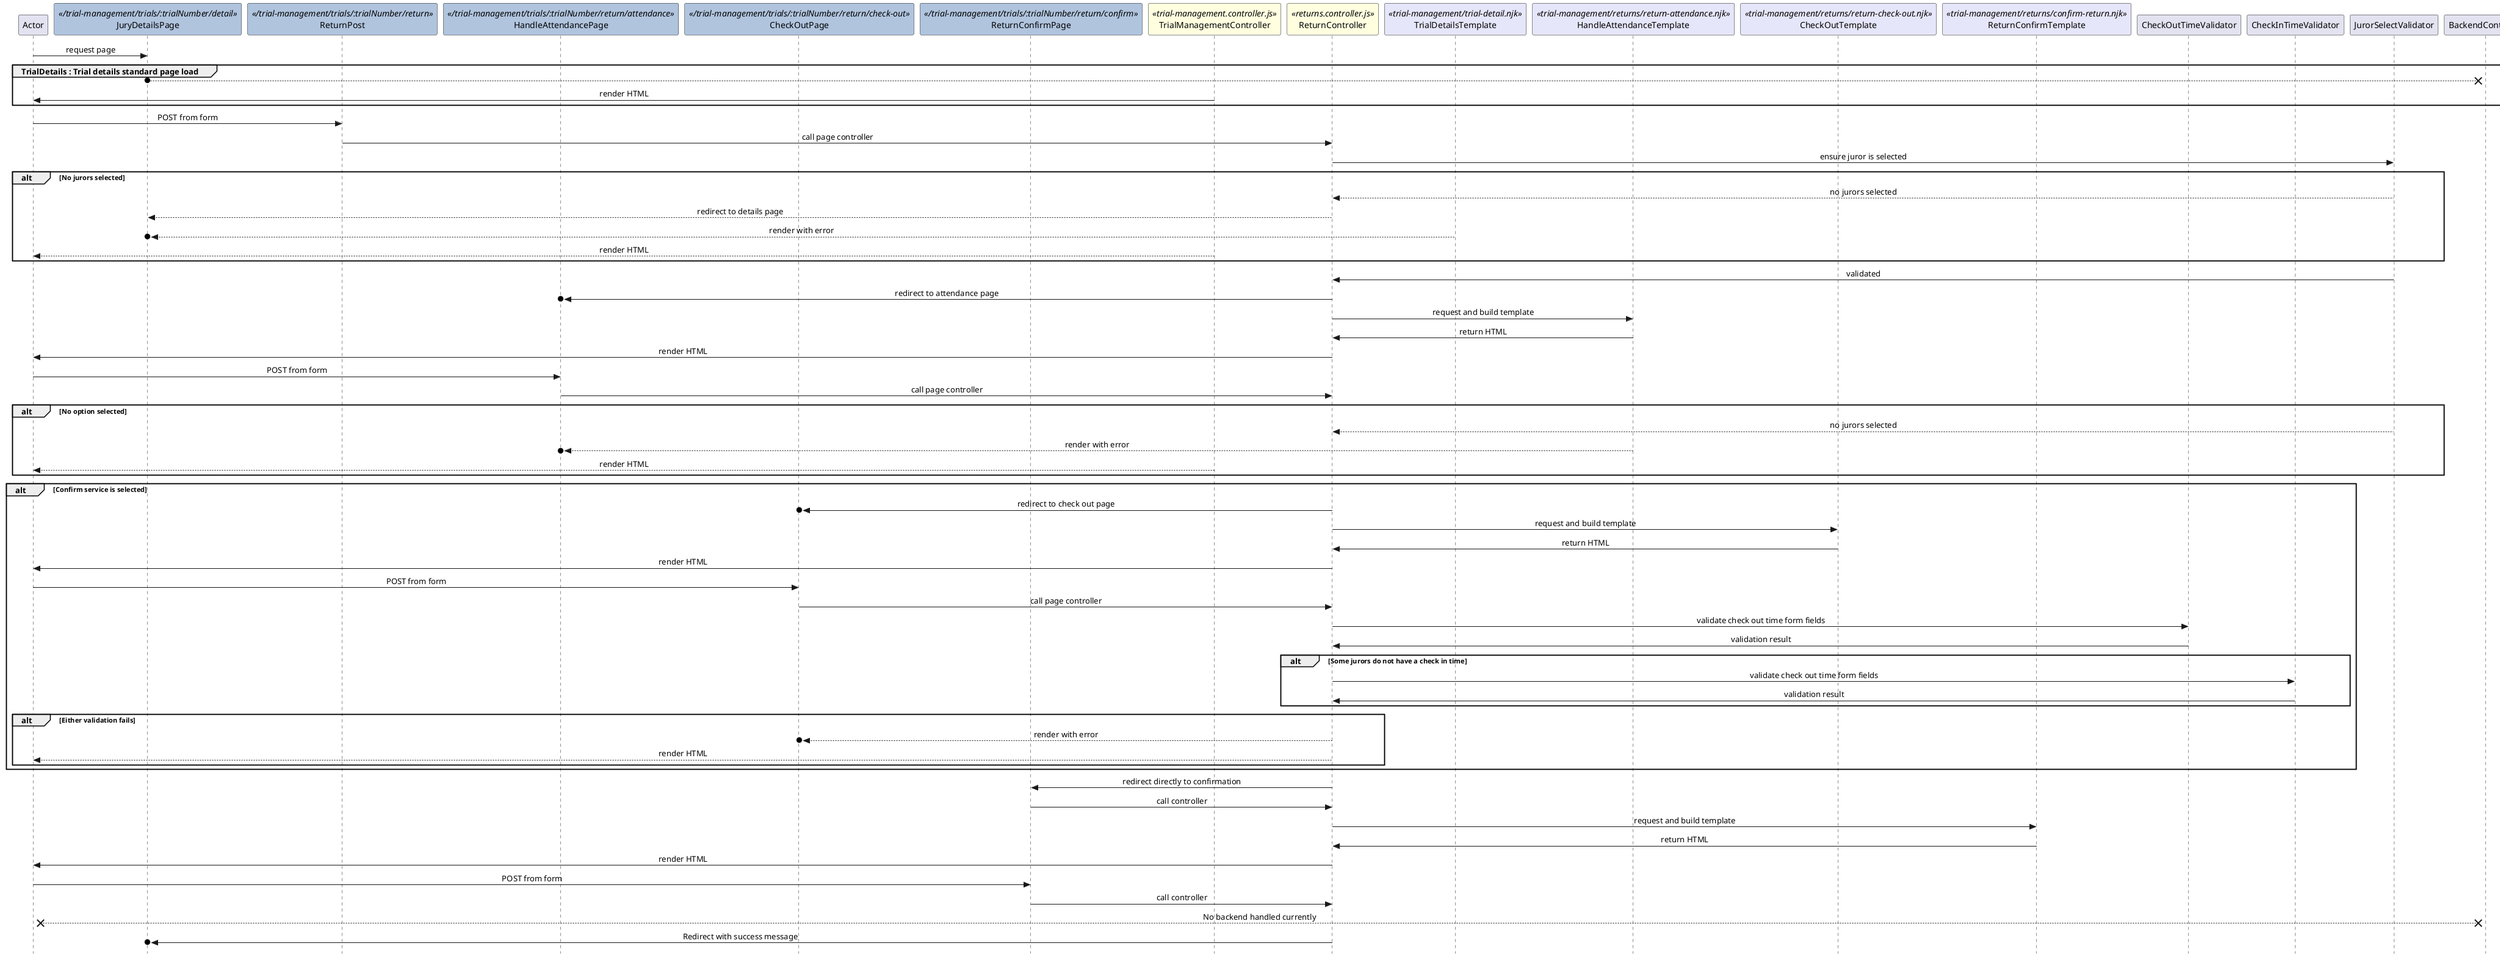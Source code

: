 @startuml bulk-return

skinparam Style strictuml 
skinparam SequenceMessageAlignment center

participant Actor

''' LOCAL ROUTING
participant JuryDetailsPage <</trial-management/trials/:trialNumber/detail>> #lightsteelblue
participant ReturnPost <</trial-management/trials/:trialNumber/return>> #lightsteelblue
participant HandleAttendancePage <</trial-management/trials/:trialNumber/return/attendance>> #lightsteelblue
participant CheckOutPage <</trial-management/trials/:trialNumber/return/check-out>> #lightsteelblue
participant ReturnConfirmPage <</trial-management/trials/:trialNumber/return/confirm>> #lightsteelblue

''' CONTROLLER AND REQUEST OBJECTS
participant TrialManagementController <<trial-management.controller.js>> #lightyellow
participant ReturnController <<returns.controller.js>> #lightyellow

''' TEMPLATES
participant TrialDetailsTemplate <<trial-management/trial-detail.njk>> #lavender
participant HandleAttendanceTemplate <<trial-management/returns/return-attendance.njk>> #lavender
participant CheckOutTemplate <<trial-management/returns/return-check-out.njk>> #lavender
participant ReturnConfirmTemplate <<trial-management/returns/confirm-return.njk>> #lavender

''' FILTERS AND VALIDATORS
participant CheckOutTimeValidator
participant CheckInTimeValidator
participant JurorSelectValidator

''' BACKEND CONTROLLER
participant BackendController


Actor -> JuryDetailsPage : request page

group TrialDetails : Trial details standard page load
  JuryDetailsPage o--x BackendController
  Actor <- TrialManagementController : render HTML
end

Actor -> ReturnPost : POST from form
ReturnPost -> ReturnController : call page controller
ReturnController -> JurorSelectValidator : ensure juror is selected

alt No jurors selected
  ReturnController <-- JurorSelectValidator : no jurors selected
  JuryDetailsPage <-- ReturnController : redirect to details page
  JuryDetailsPage o<-- TrialDetailsTemplate : render with error
  Actor <-- TrialManagementController : render HTML
end

ReturnController <- JurorSelectValidator : validated
HandleAttendancePage o<- ReturnController : redirect to attendance page
ReturnController -> HandleAttendanceTemplate : request and build template
ReturnController <- HandleAttendanceTemplate : return HTML
Actor <- ReturnController : render HTML

Actor -> HandleAttendancePage : POST from form
HandleAttendancePage -> ReturnController : call page controller

alt No option selected
  ReturnController <-- JurorSelectValidator : no jurors selected
  HandleAttendancePage o<-- HandleAttendanceTemplate : render with error
  Actor <-- TrialManagementController : render HTML
end

alt Confirm service is selected
  CheckOutPage o<- ReturnController : redirect to check out page
  ReturnController -> CheckOutTemplate : request and build template
  ReturnController <- CheckOutTemplate : return HTML
  Actor <- ReturnController : render HTML

  Actor -> CheckOutPage : POST from form
  CheckOutPage -> ReturnController : call page controller
  ReturnController -> CheckOutTimeValidator : validate check out time form fields
  ReturnController <- CheckOutTimeValidator : validation result

  alt Some jurors do not have a check in time
    ReturnController -> CheckInTimeValidator : validate check out time form fields
    ReturnController <- CheckInTimeValidator : validation result
  end

  alt Either validation fails
    CheckOutPage o<-- ReturnController : render with error
    Actor <-- ReturnController : render HTML
  end
end

ReturnConfirmPage <- ReturnController : redirect directly to confirmation
ReturnConfirmPage -> ReturnController : call controller
ReturnController -> ReturnConfirmTemplate : request and build template
ReturnController <- ReturnConfirmTemplate : return HTML
Actor <- ReturnController : render HTML

Actor -> ReturnConfirmPage : POST from form
ReturnConfirmPage -> ReturnController : call controller

Actor x<-->x BackendController : No backend handled currently
' // TODO Hit data access object
' // TODO Hit backend
' // TODO Handle response

JuryDetailsPage o<- ReturnController : Redirect with success message


